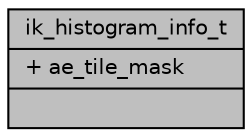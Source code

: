 digraph "ik_histogram_info_t"
{
 // INTERACTIVE_SVG=YES
 // LATEX_PDF_SIZE
  bgcolor="transparent";
  edge [fontname="Helvetica",fontsize="10",labelfontname="Helvetica",labelfontsize="10"];
  node [fontname="Helvetica",fontsize="10",shape=record];
  Node1 [label="{ik_histogram_info_t\n|+ ae_tile_mask\l|}",height=0.2,width=0.4,color="black", fillcolor="grey75", style="filled", fontcolor="black",tooltip=" "];
}
